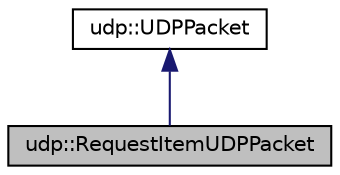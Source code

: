 digraph "udp::RequestItemUDPPacket"
{
 // LATEX_PDF_SIZE
  edge [fontname="Helvetica",fontsize="10",labelfontname="Helvetica",labelfontsize="10"];
  node [fontname="Helvetica",fontsize="10",shape=record];
  Node1 [label="udp::RequestItemUDPPacket",height=0.2,width=0.4,color="black", fillcolor="grey75", style="filled", fontcolor="black",tooltip=" "];
  Node2 -> Node1 [dir="back",color="midnightblue",fontsize="10",style="solid"];
  Node2 [label="udp::UDPPacket",height=0.2,width=0.4,color="black", fillcolor="white", style="filled",URL="$structudp_1_1UDPPacket.html",tooltip=" "];
}
